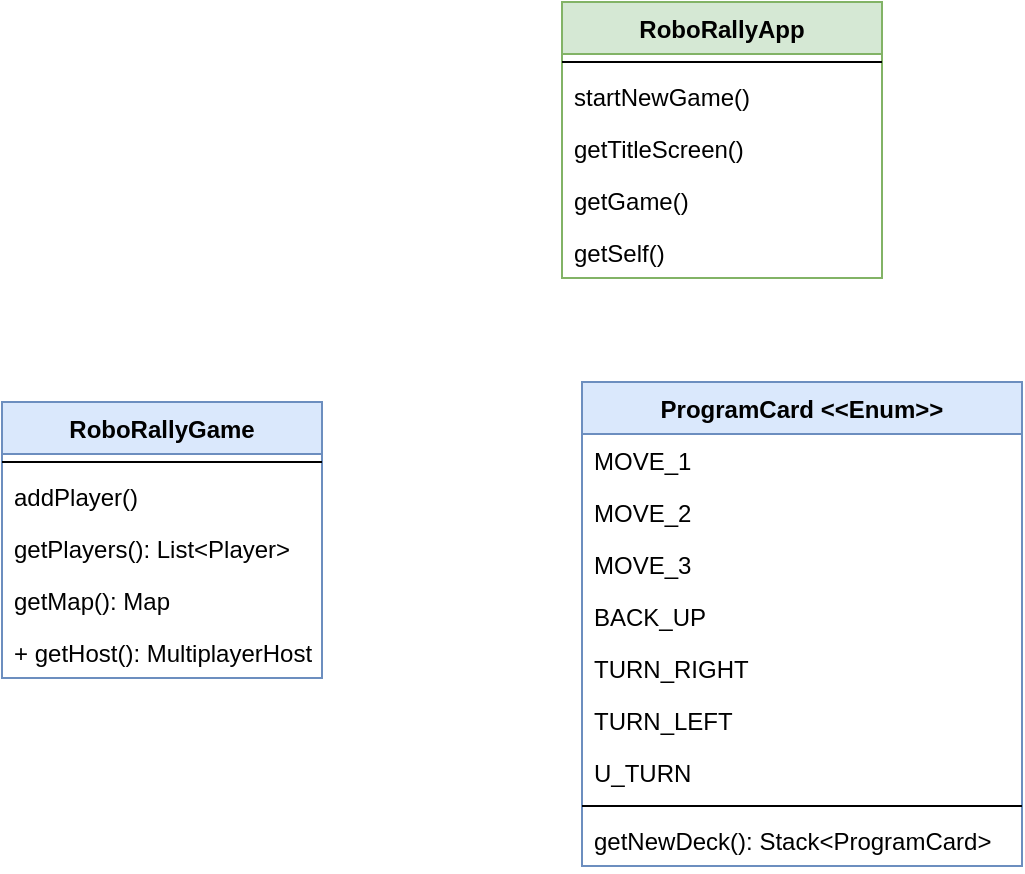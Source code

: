 <mxfile version="13.7.9" type="embed"><diagram id="C5RBs43oDa-KdzZeNtuy" name="Page-1"><mxGraphModel dx="1192" dy="493" grid="1" gridSize="10" guides="1" tooltips="1" connect="1" arrows="1" fold="1" page="1" pageScale="1" pageWidth="827" pageHeight="1169" math="0" shadow="0"><root><mxCell id="WIyWlLk6GJQsqaUBKTNV-0"/><mxCell id="WIyWlLk6GJQsqaUBKTNV-1" parent="WIyWlLk6GJQsqaUBKTNV-0"/><mxCell id="G5bhxVtpK6D1Z1_ioVFl-0" value="RoboRallyApp" style="swimlane;fontStyle=1;align=center;verticalAlign=top;childLayout=stackLayout;horizontal=1;startSize=26;horizontalStack=0;resizeParent=1;resizeParentMax=0;resizeLast=0;collapsible=1;marginBottom=0;fillColor=#d5e8d4;strokeColor=#82b366;labelBackgroundColor=none;fontColor=#000000;" parent="WIyWlLk6GJQsqaUBKTNV-1" vertex="1"><mxGeometry x="320" y="40" width="160" height="138" as="geometry"/></mxCell><mxCell id="G5bhxVtpK6D1Z1_ioVFl-2" value="" style="line;strokeWidth=1;fillColor=none;align=left;verticalAlign=middle;spacingTop=-1;spacingLeft=3;spacingRight=3;rotatable=0;labelPosition=right;points=[];portConstraint=eastwest;" parent="G5bhxVtpK6D1Z1_ioVFl-0" vertex="1"><mxGeometry y="26" width="160" height="8" as="geometry"/></mxCell><mxCell id="G5bhxVtpK6D1Z1_ioVFl-7" value="startNewGame()" style="text;strokeColor=none;fillColor=none;align=left;verticalAlign=top;spacingLeft=4;spacingRight=4;overflow=hidden;rotatable=0;points=[[0,0.5],[1,0.5]];portConstraint=eastwest;" parent="G5bhxVtpK6D1Z1_ioVFl-0" vertex="1"><mxGeometry y="34" width="160" height="26" as="geometry"/></mxCell><mxCell id="G5bhxVtpK6D1Z1_ioVFl-8" value="getTitleScreen()" style="text;strokeColor=none;fillColor=none;align=left;verticalAlign=top;spacingLeft=4;spacingRight=4;overflow=hidden;rotatable=0;points=[[0,0.5],[1,0.5]];portConstraint=eastwest;" parent="G5bhxVtpK6D1Z1_ioVFl-0" vertex="1"><mxGeometry y="60" width="160" height="26" as="geometry"/></mxCell><mxCell id="G5bhxVtpK6D1Z1_ioVFl-9" value="getGame()" style="text;strokeColor=none;fillColor=none;align=left;verticalAlign=top;spacingLeft=4;spacingRight=4;overflow=hidden;rotatable=0;points=[[0,0.5],[1,0.5]];portConstraint=eastwest;" parent="G5bhxVtpK6D1Z1_ioVFl-0" vertex="1"><mxGeometry y="86" width="160" height="26" as="geometry"/></mxCell><mxCell id="G5bhxVtpK6D1Z1_ioVFl-10" value="getSelf()" style="text;strokeColor=none;fillColor=none;align=left;verticalAlign=top;spacingLeft=4;spacingRight=4;overflow=hidden;rotatable=0;points=[[0,0.5],[1,0.5]];portConstraint=eastwest;" parent="G5bhxVtpK6D1Z1_ioVFl-0" vertex="1"><mxGeometry y="112" width="160" height="26" as="geometry"/></mxCell><mxCell id="G5bhxVtpK6D1Z1_ioVFl-11" value="RoboRallyGame" style="swimlane;fontStyle=1;align=center;verticalAlign=top;childLayout=stackLayout;horizontal=1;startSize=26;horizontalStack=0;resizeParent=1;resizeParentMax=0;resizeLast=0;collapsible=1;marginBottom=0;fillColor=#dae8fc;strokeColor=#6c8ebf;fontColor=#000000;" parent="WIyWlLk6GJQsqaUBKTNV-1" vertex="1"><mxGeometry x="40" y="240" width="160" height="138" as="geometry"/></mxCell><mxCell id="G5bhxVtpK6D1Z1_ioVFl-13" value="" style="line;strokeWidth=1;fillColor=none;align=left;verticalAlign=middle;spacingTop=-1;spacingLeft=3;spacingRight=3;rotatable=0;labelPosition=right;points=[];portConstraint=eastwest;" parent="G5bhxVtpK6D1Z1_ioVFl-11" vertex="1"><mxGeometry y="26" width="160" height="8" as="geometry"/></mxCell><mxCell id="G5bhxVtpK6D1Z1_ioVFl-14" value="addPlayer()" style="text;strokeColor=none;fillColor=none;align=left;verticalAlign=top;spacingLeft=4;spacingRight=4;overflow=hidden;rotatable=0;points=[[0,0.5],[1,0.5]];portConstraint=eastwest;" parent="G5bhxVtpK6D1Z1_ioVFl-11" vertex="1"><mxGeometry y="34" width="160" height="26" as="geometry"/></mxCell><mxCell id="G5bhxVtpK6D1Z1_ioVFl-15" value="getPlayers(): List&lt;Player&gt;" style="text;strokeColor=none;fillColor=none;align=left;verticalAlign=top;spacingLeft=4;spacingRight=4;overflow=hidden;rotatable=0;points=[[0,0.5],[1,0.5]];portConstraint=eastwest;" parent="G5bhxVtpK6D1Z1_ioVFl-11" vertex="1"><mxGeometry y="60" width="160" height="26" as="geometry"/></mxCell><mxCell id="G5bhxVtpK6D1Z1_ioVFl-16" value="getMap(): Map" style="text;strokeColor=none;fillColor=none;align=left;verticalAlign=top;spacingLeft=4;spacingRight=4;overflow=hidden;rotatable=0;points=[[0,0.5],[1,0.5]];portConstraint=eastwest;" parent="G5bhxVtpK6D1Z1_ioVFl-11" vertex="1"><mxGeometry y="86" width="160" height="26" as="geometry"/></mxCell><mxCell id="G5bhxVtpK6D1Z1_ioVFl-17" value="+ getHost(): MultiplayerHost" style="text;strokeColor=none;fillColor=none;align=left;verticalAlign=top;spacingLeft=4;spacingRight=4;overflow=hidden;rotatable=0;points=[[0,0.5],[1,0.5]];portConstraint=eastwest;" parent="G5bhxVtpK6D1Z1_ioVFl-11" vertex="1"><mxGeometry y="112" width="160" height="26" as="geometry"/></mxCell><mxCell id="G5bhxVtpK6D1Z1_ioVFl-18" value="ProgramCard &lt;&lt;Enum&gt;&gt;" style="swimlane;fontStyle=1;align=center;verticalAlign=top;childLayout=stackLayout;horizontal=1;startSize=26;horizontalStack=0;resizeParent=1;resizeParentMax=0;resizeLast=0;collapsible=1;marginBottom=0;fillColor=#dae8fc;strokeColor=#6c8ebf;fontColor=#000000;" parent="WIyWlLk6GJQsqaUBKTNV-1" vertex="1"><mxGeometry x="330" y="230" width="220" height="242" as="geometry"/></mxCell><mxCell id="G5bhxVtpK6D1Z1_ioVFl-19" value="MOVE_1" style="text;strokeColor=none;fillColor=none;align=left;verticalAlign=top;spacingLeft=4;spacingRight=4;overflow=hidden;rotatable=0;points=[[0,0.5],[1,0.5]];portConstraint=eastwest;" parent="G5bhxVtpK6D1Z1_ioVFl-18" vertex="1"><mxGeometry y="26" width="220" height="26" as="geometry"/></mxCell><mxCell id="G5bhxVtpK6D1Z1_ioVFl-22" value="MOVE_2" style="text;strokeColor=none;fillColor=none;align=left;verticalAlign=top;spacingLeft=4;spacingRight=4;overflow=hidden;rotatable=0;points=[[0,0.5],[1,0.5]];portConstraint=eastwest;" parent="G5bhxVtpK6D1Z1_ioVFl-18" vertex="1"><mxGeometry y="52" width="220" height="26" as="geometry"/></mxCell><mxCell id="G5bhxVtpK6D1Z1_ioVFl-23" value="MOVE_3" style="text;strokeColor=none;fillColor=none;align=left;verticalAlign=top;spacingLeft=4;spacingRight=4;overflow=hidden;rotatable=0;points=[[0,0.5],[1,0.5]];portConstraint=eastwest;" parent="G5bhxVtpK6D1Z1_ioVFl-18" vertex="1"><mxGeometry y="78" width="220" height="26" as="geometry"/></mxCell><mxCell id="G5bhxVtpK6D1Z1_ioVFl-24" value="BACK_UP" style="text;strokeColor=none;fillColor=none;align=left;verticalAlign=top;spacingLeft=4;spacingRight=4;overflow=hidden;rotatable=0;points=[[0,0.5],[1,0.5]];portConstraint=eastwest;" parent="G5bhxVtpK6D1Z1_ioVFl-18" vertex="1"><mxGeometry y="104" width="220" height="26" as="geometry"/></mxCell><mxCell id="G5bhxVtpK6D1Z1_ioVFl-26" value="TURN_RIGHT" style="text;strokeColor=none;fillColor=none;align=left;verticalAlign=top;spacingLeft=4;spacingRight=4;overflow=hidden;rotatable=0;points=[[0,0.5],[1,0.5]];portConstraint=eastwest;" parent="G5bhxVtpK6D1Z1_ioVFl-18" vertex="1"><mxGeometry y="130" width="220" height="26" as="geometry"/></mxCell><mxCell id="G5bhxVtpK6D1Z1_ioVFl-27" value="TURN_LEFT" style="text;strokeColor=none;fillColor=none;align=left;verticalAlign=top;spacingLeft=4;spacingRight=4;overflow=hidden;rotatable=0;points=[[0,0.5],[1,0.5]];portConstraint=eastwest;" parent="G5bhxVtpK6D1Z1_ioVFl-18" vertex="1"><mxGeometry y="156" width="220" height="26" as="geometry"/></mxCell><mxCell id="G5bhxVtpK6D1Z1_ioVFl-25" value="U_TURN" style="text;strokeColor=none;fillColor=none;align=left;verticalAlign=top;spacingLeft=4;spacingRight=4;overflow=hidden;rotatable=0;points=[[0,0.5],[1,0.5]];portConstraint=eastwest;" parent="G5bhxVtpK6D1Z1_ioVFl-18" vertex="1"><mxGeometry y="182" width="220" height="26" as="geometry"/></mxCell><mxCell id="G5bhxVtpK6D1Z1_ioVFl-20" value="" style="line;strokeWidth=1;fillColor=none;align=left;verticalAlign=middle;spacingTop=-1;spacingLeft=3;spacingRight=3;rotatable=0;labelPosition=right;points=[];portConstraint=eastwest;" parent="G5bhxVtpK6D1Z1_ioVFl-18" vertex="1"><mxGeometry y="208" width="220" height="8" as="geometry"/></mxCell><mxCell id="G5bhxVtpK6D1Z1_ioVFl-21" value="getNewDeck(): Stack&lt;ProgramCard&gt;" style="text;strokeColor=none;fillColor=none;align=left;verticalAlign=top;spacingLeft=4;spacingRight=4;overflow=hidden;rotatable=0;points=[[0,0.5],[1,0.5]];portConstraint=eastwest;" parent="G5bhxVtpK6D1Z1_ioVFl-18" vertex="1"><mxGeometry y="216" width="220" height="26" as="geometry"/></mxCell></root></mxGraphModel></diagram></mxfile>